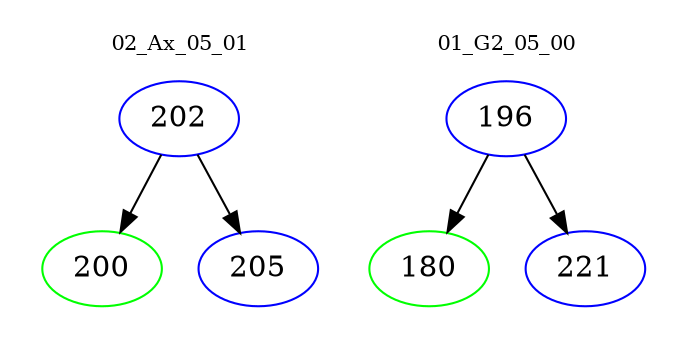 digraph{
subgraph cluster_0 {
color = white
label = "02_Ax_05_01";
fontsize=10;
T0_202 [label="202", color="blue"]
T0_202 -> T0_200 [color="black"]
T0_200 [label="200", color="green"]
T0_202 -> T0_205 [color="black"]
T0_205 [label="205", color="blue"]
}
subgraph cluster_1 {
color = white
label = "01_G2_05_00";
fontsize=10;
T1_196 [label="196", color="blue"]
T1_196 -> T1_180 [color="black"]
T1_180 [label="180", color="green"]
T1_196 -> T1_221 [color="black"]
T1_221 [label="221", color="blue"]
}
}
